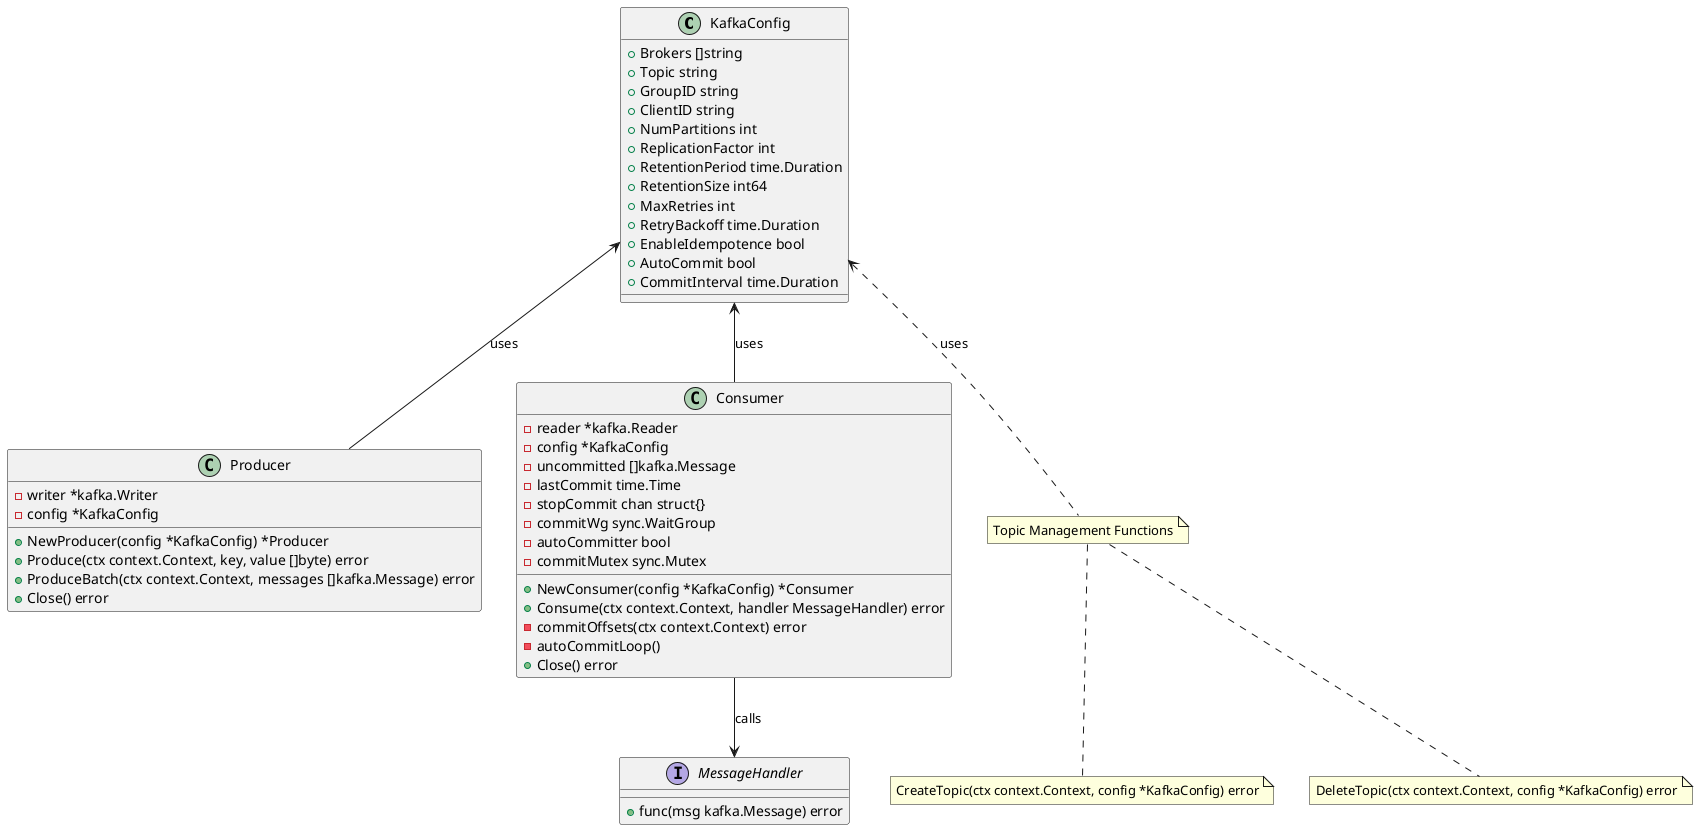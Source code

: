 @startuml Kafka Class Diagram

class KafkaConfig {
  +Brokers []string
  +Topic string
  +GroupID string
  +ClientID string
  +NumPartitions int
  +ReplicationFactor int
  +RetentionPeriod time.Duration
  +RetentionSize int64
  +MaxRetries int
  +RetryBackoff time.Duration
  +EnableIdempotence bool
  +AutoCommit bool
  +CommitInterval time.Duration
}

class Producer {
  -writer *kafka.Writer
  -config *KafkaConfig
  +NewProducer(config *KafkaConfig) *Producer
  +Produce(ctx context.Context, key, value []byte) error
  +ProduceBatch(ctx context.Context, messages []kafka.Message) error
  +Close() error
}

class Consumer {
  -reader *kafka.Reader
  -config *KafkaConfig
  -uncommitted []kafka.Message
  -lastCommit time.Time
  -stopCommit chan struct{}
  -commitWg sync.WaitGroup
  -autoCommitter bool
  -commitMutex sync.Mutex
  +NewConsumer(config *KafkaConfig) *Consumer
  +Consume(ctx context.Context, handler MessageHandler) error
  -commitOffsets(ctx context.Context) error
  -autoCommitLoop()
  +Close() error
}

interface MessageHandler {
  +func(msg kafka.Message) error
}

note "Topic Management Functions" as TopicNote
note "CreateTopic(ctx context.Context, config *KafkaConfig) error" as CreateNote
note "DeleteTopic(ctx context.Context, config *KafkaConfig) error" as DeleteNote

KafkaConfig <-- Producer : uses
KafkaConfig <-- Consumer : uses
Consumer --> MessageHandler : calls
TopicNote .. CreateNote
TopicNote .. DeleteNote
KafkaConfig <.. TopicNote : uses

@enduml 